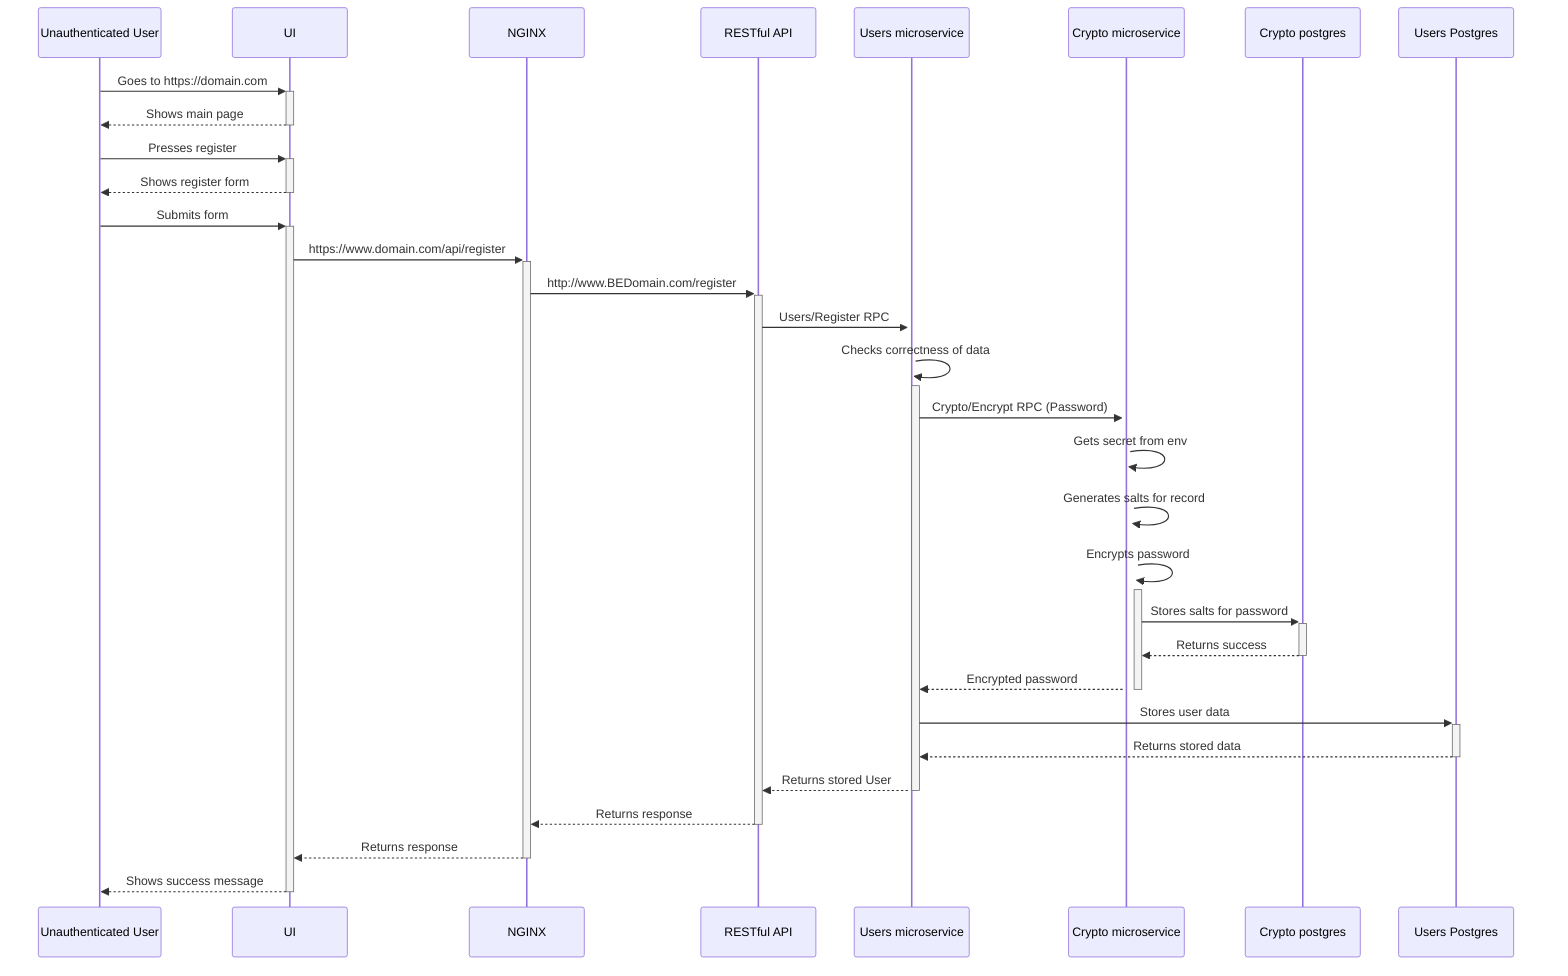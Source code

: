 sequenceDiagram
    Unauthenticated User->>+UI: Goes to https://domain.com
    UI-->>-Unauthenticated User: Shows main page
    Unauthenticated User->>+UI: Presses register
    UI-->>-Unauthenticated User: Shows register form
    Unauthenticated User->>+UI: Submits form
    UI->>+NGINX: https://www.domain.com/api/register
    NGINX->>+RESTful API: http://www.BEDomain.com/register
    RESTful API->>+Users microservice: Users/Register RPC
    Users microservice->>+Users microservice: Checks correctness of data
    Users microservice->>+Crypto microservice: Crypto/Encrypt RPC (Password)
    Crypto microservice->>+Crypto microservice: Gets secret from env
    Crypto microservice->>+Crypto microservice: Generates salts for record
    Crypto microservice->>+Crypto microservice: Encrypts password
    Crypto microservice->>+Crypto postgres: Stores salts for password
    Crypto postgres-->>-Crypto microservice: Returns success
    Crypto microservice-->>-Users microservice: Encrypted password
    Users microservice->>+Users Postgres: Stores user data
    Users Postgres-->>-Users microservice: Returns stored data
    Users microservice-->>-RESTful API: Returns stored User
    RESTful API-->>-NGINX: Returns response
    NGINX-->>-UI: Returns response
    UI-->>-Unauthenticated User: Shows success message